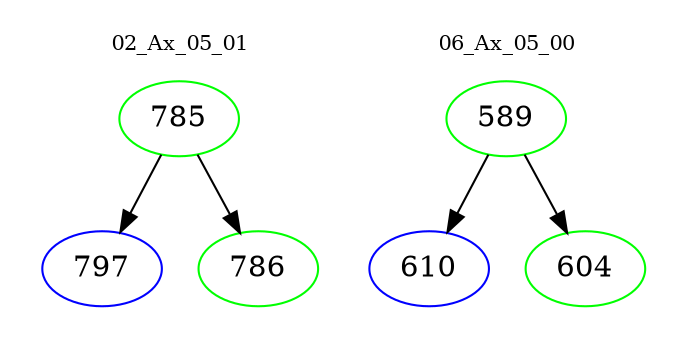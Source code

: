 digraph{
subgraph cluster_0 {
color = white
label = "02_Ax_05_01";
fontsize=10;
T0_785 [label="785", color="green"]
T0_785 -> T0_797 [color="black"]
T0_797 [label="797", color="blue"]
T0_785 -> T0_786 [color="black"]
T0_786 [label="786", color="green"]
}
subgraph cluster_1 {
color = white
label = "06_Ax_05_00";
fontsize=10;
T1_589 [label="589", color="green"]
T1_589 -> T1_610 [color="black"]
T1_610 [label="610", color="blue"]
T1_589 -> T1_604 [color="black"]
T1_604 [label="604", color="green"]
}
}
